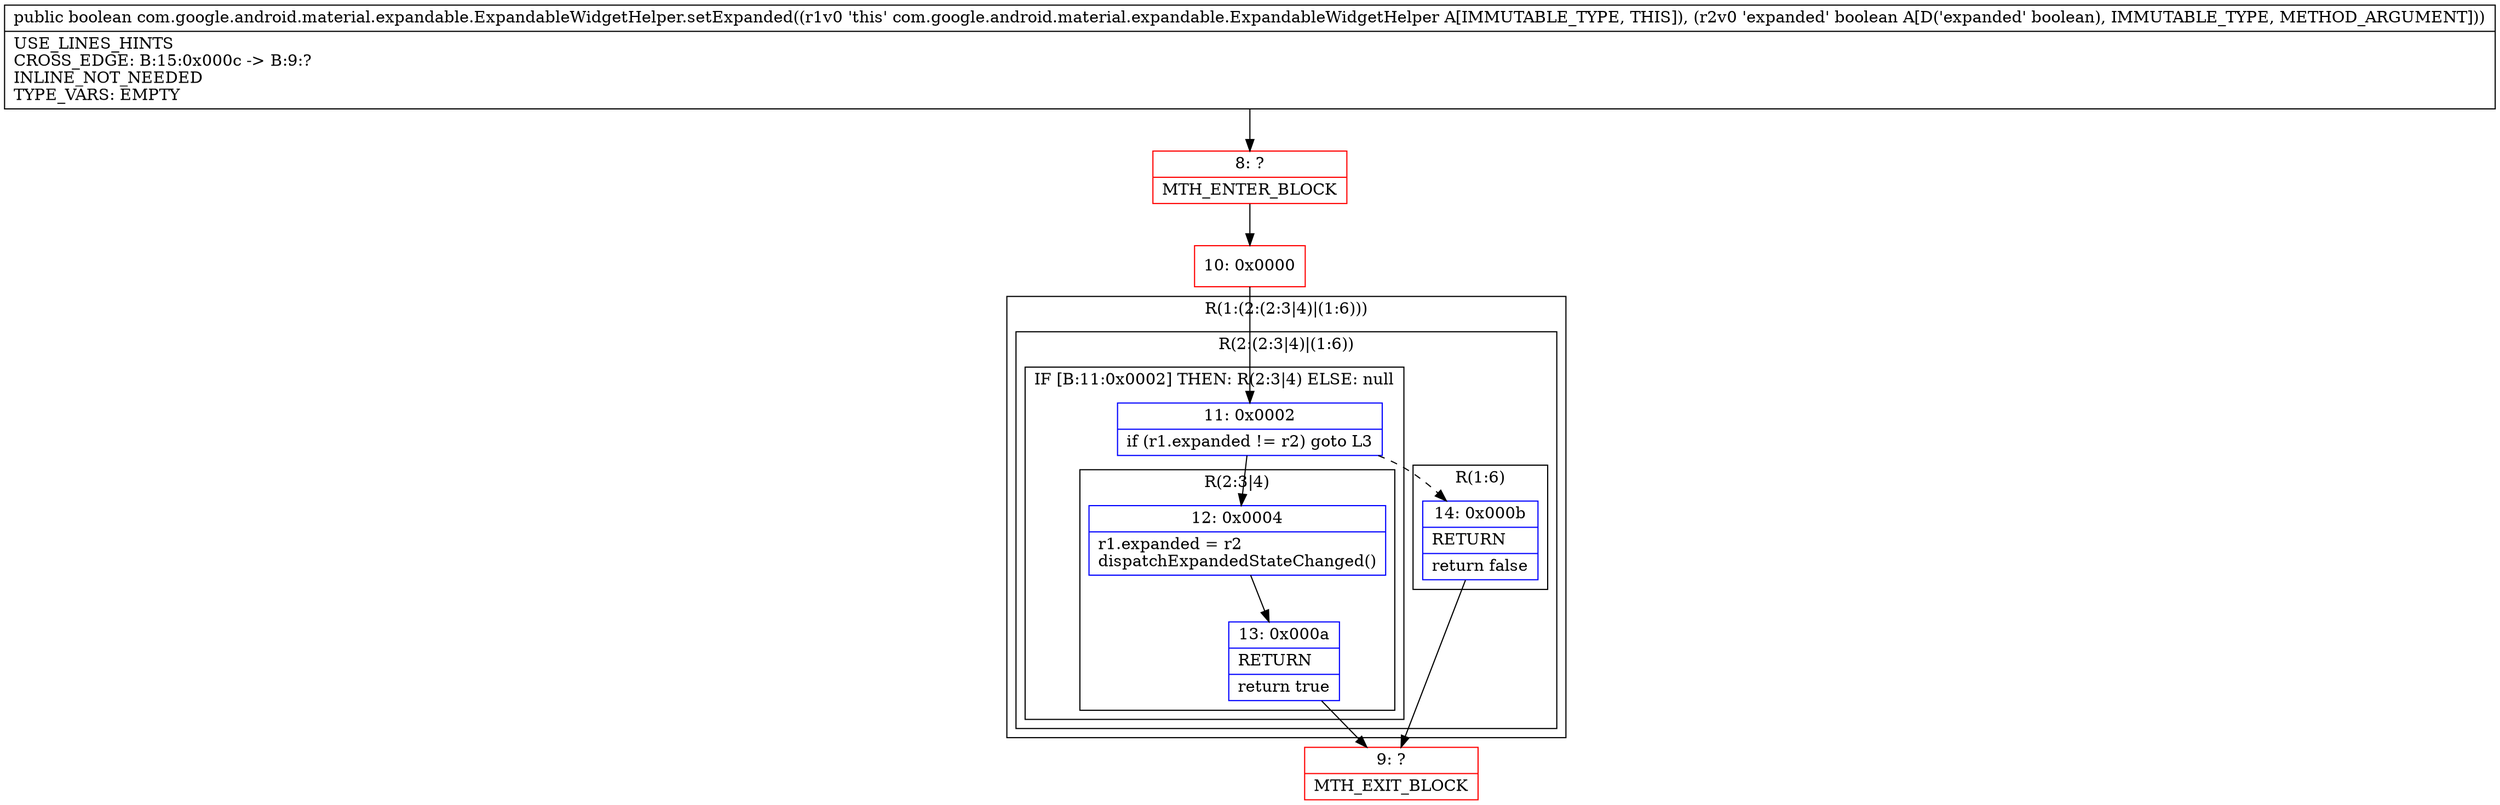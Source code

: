digraph "CFG forcom.google.android.material.expandable.ExpandableWidgetHelper.setExpanded(Z)Z" {
subgraph cluster_Region_1730462199 {
label = "R(1:(2:(2:3|4)|(1:6)))";
node [shape=record,color=blue];
subgraph cluster_Region_166353711 {
label = "R(2:(2:3|4)|(1:6))";
node [shape=record,color=blue];
subgraph cluster_IfRegion_2086862405 {
label = "IF [B:11:0x0002] THEN: R(2:3|4) ELSE: null";
node [shape=record,color=blue];
Node_11 [shape=record,label="{11\:\ 0x0002|if (r1.expanded != r2) goto L3\l}"];
subgraph cluster_Region_324458733 {
label = "R(2:3|4)";
node [shape=record,color=blue];
Node_12 [shape=record,label="{12\:\ 0x0004|r1.expanded = r2\ldispatchExpandedStateChanged()\l}"];
Node_13 [shape=record,label="{13\:\ 0x000a|RETURN\l|return true\l}"];
}
}
subgraph cluster_Region_1379702793 {
label = "R(1:6)";
node [shape=record,color=blue];
Node_14 [shape=record,label="{14\:\ 0x000b|RETURN\l|return false\l}"];
}
}
}
Node_8 [shape=record,color=red,label="{8\:\ ?|MTH_ENTER_BLOCK\l}"];
Node_10 [shape=record,color=red,label="{10\:\ 0x0000}"];
Node_9 [shape=record,color=red,label="{9\:\ ?|MTH_EXIT_BLOCK\l}"];
MethodNode[shape=record,label="{public boolean com.google.android.material.expandable.ExpandableWidgetHelper.setExpanded((r1v0 'this' com.google.android.material.expandable.ExpandableWidgetHelper A[IMMUTABLE_TYPE, THIS]), (r2v0 'expanded' boolean A[D('expanded' boolean), IMMUTABLE_TYPE, METHOD_ARGUMENT]))  | USE_LINES_HINTS\lCROSS_EDGE: B:15:0x000c \-\> B:9:?\lINLINE_NOT_NEEDED\lTYPE_VARS: EMPTY\l}"];
MethodNode -> Node_8;Node_11 -> Node_12;
Node_11 -> Node_14[style=dashed];
Node_12 -> Node_13;
Node_13 -> Node_9;
Node_14 -> Node_9;
Node_8 -> Node_10;
Node_10 -> Node_11;
}

